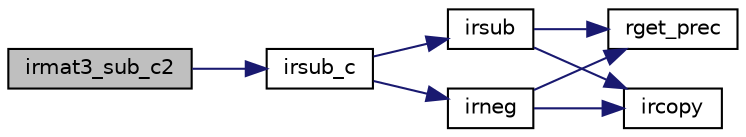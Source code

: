 digraph "irmat3_sub_c2"
{
  edge [fontname="Helvetica",fontsize="10",labelfontname="Helvetica",labelfontsize="10"];
  node [fontname="Helvetica",fontsize="10",shape=record];
  rankdir="LR";
  Node409 [label="irmat3_sub_c2",height=0.2,width=0.4,color="black", fillcolor="grey75", style="filled", fontcolor="black"];
  Node409 -> Node410 [color="midnightblue",fontsize="10",style="solid",fontname="Helvetica"];
  Node410 [label="irsub_c",height=0.2,width=0.4,color="black", fillcolor="white", style="filled",URL="$icmulti_8c.html#ad44bf8426578cef5513dd9df25430640",tooltip="引き算 [z0,z1]=[x0,x1]-[y0,y1] "];
  Node410 -> Node411 [color="midnightblue",fontsize="10",style="solid",fontname="Helvetica"];
  Node411 [label="irsub",height=0.2,width=0.4,color="black", fillcolor="white", style="filled",URL="$irmulti_8c.html#ad83b8a1e9ca77caeaf833f866853ac35",tooltip="引き算 [z0,z1]=[x0,x1]-[y0,y1] "];
  Node411 -> Node412 [color="midnightblue",fontsize="10",style="solid",fontname="Helvetica"];
  Node412 [label="rget_prec",height=0.2,width=0.4,color="black", fillcolor="white", style="filled",URL="$is__rmulti_8h.html#ad9bc8d534620527dc3c46ef4c9d04442",tooltip="rmulti型の浮動小数点数の精度(ビット数)を取得. "];
  Node411 -> Node413 [color="midnightblue",fontsize="10",style="solid",fontname="Helvetica"];
  Node413 [label="ircopy",height=0.2,width=0.4,color="black", fillcolor="white", style="filled",URL="$irmulti_8c.html#aaf2192a33e04cbba12da47550fde287e",tooltip="コピー [y0,y1]=[x0,x1]. "];
  Node410 -> Node414 [color="midnightblue",fontsize="10",style="solid",fontname="Helvetica"];
  Node414 [label="irneg",height=0.2,width=0.4,color="black", fillcolor="white", style="filled",URL="$irmulti_8c.html#aab8b9f471b47e8054152264de875f9ae",tooltip="符号の反転 [y0,y1]=-[x0,x1]. "];
  Node414 -> Node412 [color="midnightblue",fontsize="10",style="solid",fontname="Helvetica"];
  Node414 -> Node413 [color="midnightblue",fontsize="10",style="solid",fontname="Helvetica"];
}
